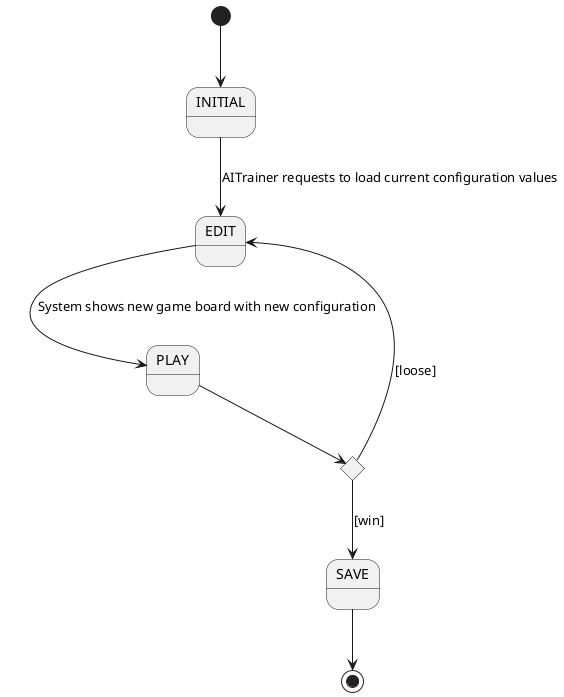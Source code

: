 @startuml StateDiagramFluxEditState
state INITIAL
state EDIT as "EDIT"
state if <<choice>>
state SAVE as "SAVE"

[*] --> INITIAL
INITIAL --> EDIT: AITrainer requests to load current configuration values
EDIT --> PLAY: System shows new game board with new configuration
PLAY --> if
if  --> SAVE :[win]
if  --> EDIT: [loose]
SAVE --> [*]
@enduml